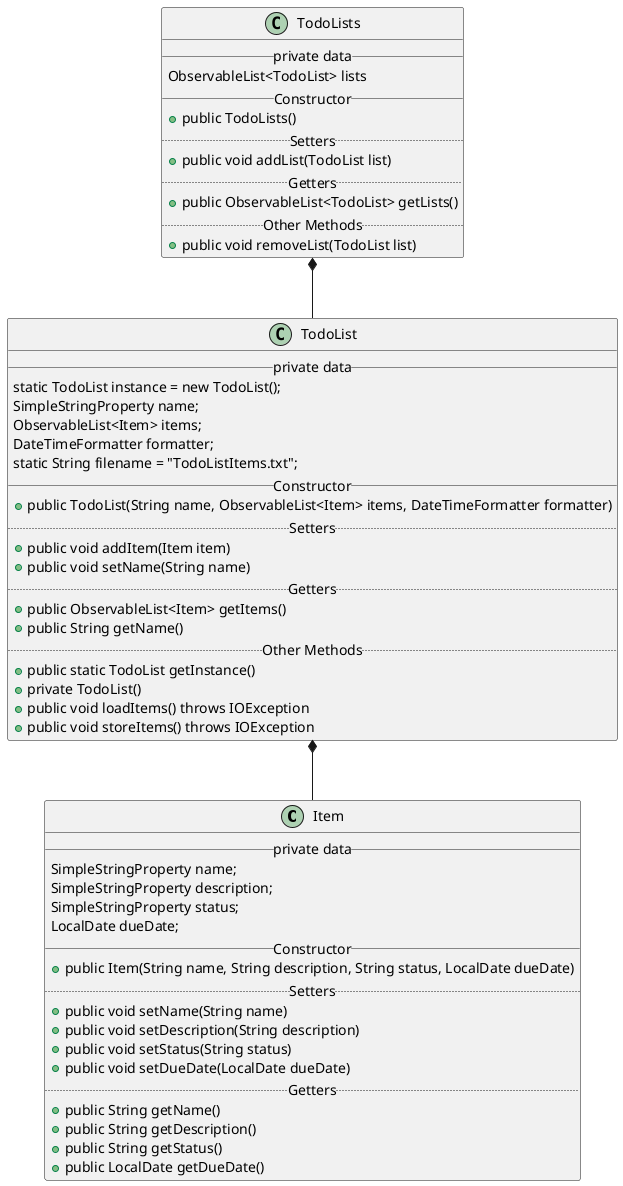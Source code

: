 @startuml
class Item{
__private data__
SimpleStringProperty name;
SimpleStringProperty description;
SimpleStringProperty status;
LocalDate dueDate;
__Constructor__
+public Item(String name, String description, String status, LocalDate dueDate)
..Setters..
+public void setName(String name)
+public void setDescription(String description)
+public void setStatus(String status)
+public void setDueDate(LocalDate dueDate)
..Getters..
+public String getName()
+public String getDescription()
+public String getStatus()
+public LocalDate getDueDate()
}

TodoList *-- Item

class TodoList{
__private data__
static TodoList instance = new TodoList();
SimpleStringProperty name;
ObservableList<Item> items;
DateTimeFormatter formatter;
static String filename = "TodoListItems.txt";
__Constructor__
+public TodoList(String name, ObservableList<Item> items, DateTimeFormatter formatter)
..Setters..
+public void addItem(Item item)
+public void setName(String name)
..Getters..
+public ObservableList<Item> getItems()
+public String getName()
..Other Methods..
+public static TodoList getInstance()
+private TodoList()
+public void loadItems() throws IOException
+public void storeItems() throws IOException
}

TodoLists *-- TodoList

class TodoLists{
__private data__
ObservableList<TodoList> lists
__Constructor__
+public TodoLists()
..Setters..
+public void addList(TodoList list)
..Getters..
+public ObservableList<TodoList> getLists()
..Other Methods..
+public void removeList(TodoList list)
}
@enduml